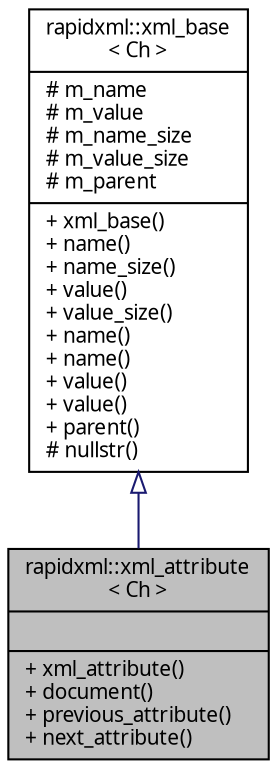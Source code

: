 digraph "rapidxml::xml_attribute&lt; Ch &gt;"
{
 // INTERACTIVE_SVG=YES
  edge [fontname="Verdana",fontsize="10",labelfontname="Verdana",labelfontsize="10"];
  node [fontname="Verdana",fontsize="10",shape=record];
  Node1 [label="{rapidxml::xml_attribute\l\< Ch \>\n||+ xml_attribute()\l+ document()\l+ previous_attribute()\l+ next_attribute()\l}",height=0.2,width=0.4,color="black", fillcolor="grey75", style="filled", fontcolor="black"];
  Node2 -> Node1 [dir="back",color="midnightblue",fontsize="10",style="solid",arrowtail="onormal",fontname="Verdana"];
  Node2 [label="{rapidxml::xml_base\l\< Ch \>\n|# m_name\l# m_value\l# m_name_size\l# m_value_size\l# m_parent\l|+ xml_base()\l+ name()\l+ name_size()\l+ value()\l+ value_size()\l+ name()\l+ name()\l+ value()\l+ value()\l+ parent()\l# nullstr()\l}",height=0.2,width=0.4,color="black", fillcolor="white", style="filled",URL="$a00153.html"];
}
